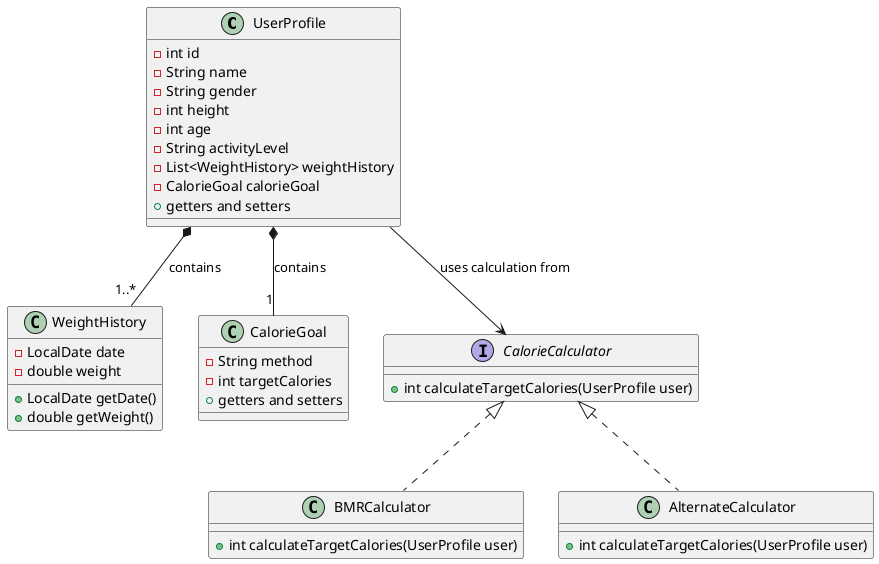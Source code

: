 @startuml User Profile Classes

class UserProfile {
  -int id
  -String name
  -String gender
  -int height
  -int age
  -String activityLevel
  -List<WeightHistory> weightHistory
  -CalorieGoal calorieGoal
  +getters and setters
}

class WeightHistory {
  -LocalDate date
  -double weight
  +LocalDate getDate()
  +double getWeight()
}

class CalorieGoal {
  -String method
  -int targetCalories
  +getters and setters
}

interface CalorieCalculator {
  +int calculateTargetCalories(UserProfile user)
}

class BMRCalculator implements CalorieCalculator {
  +int calculateTargetCalories(UserProfile user)
}

class AlternateCalculator implements CalorieCalculator {
  +int calculateTargetCalories(UserProfile user)
}

UserProfile *-- "1..*" WeightHistory : contains
UserProfile *-- "1" CalorieGoal : contains
UserProfile --> CalorieCalculator : uses calculation from

@enduml
